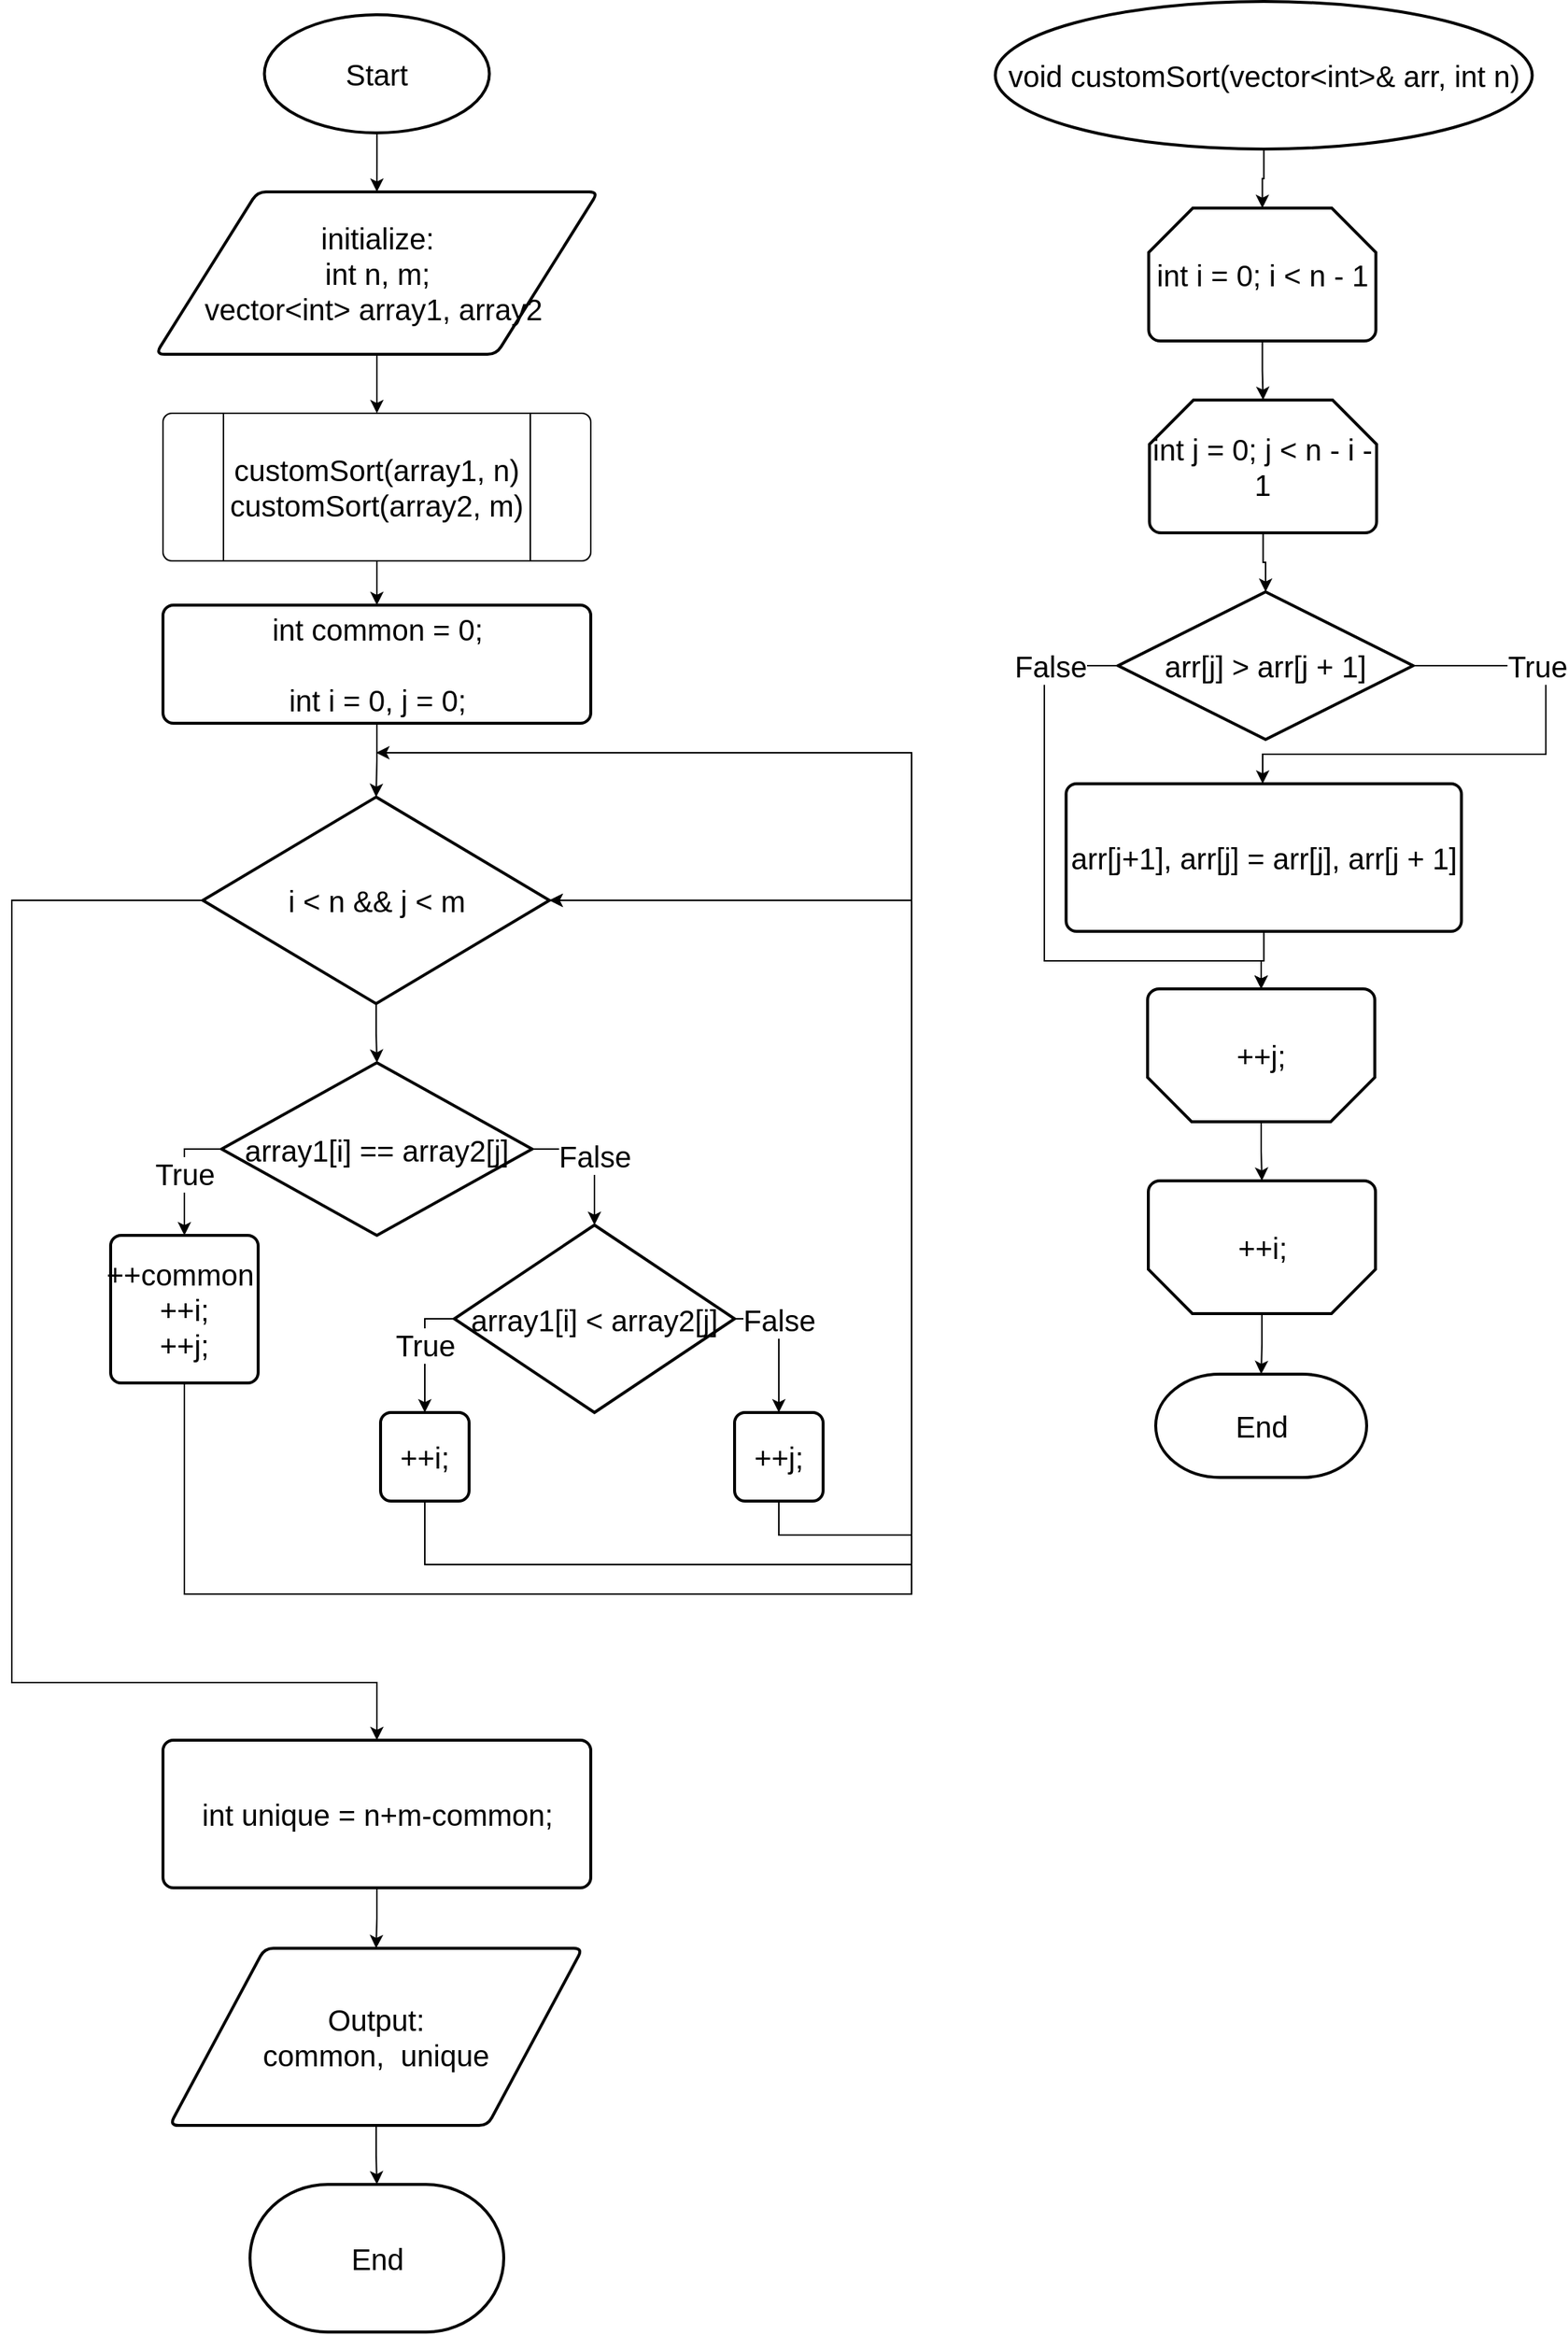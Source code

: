 <mxfile version="22.1.2" type="device">
  <diagram id="C5RBs43oDa-KdzZeNtuy" name="Page-1">
    <mxGraphModel dx="3317" dy="1595" grid="1" gridSize="10" guides="1" tooltips="1" connect="1" arrows="1" fold="1" page="1" pageScale="1" pageWidth="827" pageHeight="1169" math="0" shadow="0">
      <root>
        <mxCell id="WIyWlLk6GJQsqaUBKTNV-0" />
        <mxCell id="WIyWlLk6GJQsqaUBKTNV-1" parent="WIyWlLk6GJQsqaUBKTNV-0" />
        <mxCell id="Jgumxjj7cZuFLw9JBGDY-2" value="" style="edgeStyle=orthogonalEdgeStyle;rounded=0;orthogonalLoop=1;jettySize=auto;html=1;fontSize=20;" edge="1" parent="WIyWlLk6GJQsqaUBKTNV-1" source="Jgumxjj7cZuFLw9JBGDY-0" target="Jgumxjj7cZuFLw9JBGDY-1">
          <mxGeometry relative="1" as="geometry" />
        </mxCell>
        <mxCell id="Jgumxjj7cZuFLw9JBGDY-0" value="Start" style="strokeWidth=2;html=1;shape=mxgraph.flowchart.start_1;whiteSpace=wrap;fontSize=20;" vertex="1" parent="WIyWlLk6GJQsqaUBKTNV-1">
          <mxGeometry x="-548.75" y="19" width="152.5" height="80" as="geometry" />
        </mxCell>
        <mxCell id="Jgumxjj7cZuFLw9JBGDY-4" value="" style="edgeStyle=orthogonalEdgeStyle;rounded=0;orthogonalLoop=1;jettySize=auto;html=1;fontSize=20;" edge="1" parent="WIyWlLk6GJQsqaUBKTNV-1" source="Jgumxjj7cZuFLw9JBGDY-1" target="Jgumxjj7cZuFLw9JBGDY-3">
          <mxGeometry relative="1" as="geometry" />
        </mxCell>
        <mxCell id="Jgumxjj7cZuFLw9JBGDY-1" value="initialize:&lt;br style=&quot;font-size: 20px;&quot;&gt;int n, m;&lt;br style=&quot;font-size: 20px;&quot;&gt;vector&amp;lt;int&amp;gt; array1, array2&amp;nbsp;" style="shape=parallelogram;html=1;strokeWidth=2;perimeter=parallelogramPerimeter;whiteSpace=wrap;rounded=1;arcSize=12;size=0.23;fontSize=20;" vertex="1" parent="WIyWlLk6GJQsqaUBKTNV-1">
          <mxGeometry x="-622.5" y="139" width="300" height="110" as="geometry" />
        </mxCell>
        <mxCell id="Jgumxjj7cZuFLw9JBGDY-6" value="" style="edgeStyle=orthogonalEdgeStyle;rounded=0;orthogonalLoop=1;jettySize=auto;html=1;fontSize=20;" edge="1" parent="WIyWlLk6GJQsqaUBKTNV-1" source="Jgumxjj7cZuFLw9JBGDY-3" target="Jgumxjj7cZuFLw9JBGDY-5">
          <mxGeometry relative="1" as="geometry" />
        </mxCell>
        <mxCell id="Jgumxjj7cZuFLw9JBGDY-3" value="customSort(array1, n)&#xa;customSort(array2, m)" style="verticalLabelPosition=middle;verticalAlign=middle;html=1;shape=process;whiteSpace=wrap;rounded=1;size=0.14;arcSize=6;labelPosition=center;align=center;fontSize=20;" vertex="1" parent="WIyWlLk6GJQsqaUBKTNV-1">
          <mxGeometry x="-617.5" y="289" width="290" height="100" as="geometry" />
        </mxCell>
        <mxCell id="Jgumxjj7cZuFLw9JBGDY-19" value="" style="edgeStyle=orthogonalEdgeStyle;rounded=0;orthogonalLoop=1;jettySize=auto;html=1;fontSize=20;" edge="1" parent="WIyWlLk6GJQsqaUBKTNV-1" source="Jgumxjj7cZuFLw9JBGDY-5" target="Jgumxjj7cZuFLw9JBGDY-15">
          <mxGeometry relative="1" as="geometry" />
        </mxCell>
        <mxCell id="Jgumxjj7cZuFLw9JBGDY-5" value="&lt;div style=&quot;font-size: 20px;&quot;&gt;int common = 0;&lt;br style=&quot;font-size: 20px;&quot;&gt;&lt;br style=&quot;font-size: 20px;&quot;&gt;&lt;/div&gt;&lt;div style=&quot;font-size: 20px;&quot;&gt;int i = 0, j = 0;&lt;/div&gt;" style="rounded=1;whiteSpace=wrap;html=1;absoluteArcSize=1;arcSize=14;strokeWidth=2;fontSize=20;" vertex="1" parent="WIyWlLk6GJQsqaUBKTNV-1">
          <mxGeometry x="-617.5" y="419" width="290" height="80" as="geometry" />
        </mxCell>
        <mxCell id="Jgumxjj7cZuFLw9JBGDY-21" value="" style="edgeStyle=orthogonalEdgeStyle;rounded=0;orthogonalLoop=1;jettySize=auto;html=1;fontSize=20;" edge="1" parent="WIyWlLk6GJQsqaUBKTNV-1" source="Jgumxjj7cZuFLw9JBGDY-15" target="Jgumxjj7cZuFLw9JBGDY-20">
          <mxGeometry relative="1" as="geometry" />
        </mxCell>
        <mxCell id="Jgumxjj7cZuFLw9JBGDY-40" style="edgeStyle=orthogonalEdgeStyle;rounded=0;orthogonalLoop=1;jettySize=auto;html=1;exitX=0;exitY=0.5;exitDx=0;exitDy=0;exitPerimeter=0;entryX=0.5;entryY=0;entryDx=0;entryDy=0;fontSize=20;" edge="1" parent="WIyWlLk6GJQsqaUBKTNV-1" source="Jgumxjj7cZuFLw9JBGDY-15" target="Jgumxjj7cZuFLw9JBGDY-36">
          <mxGeometry relative="1" as="geometry">
            <Array as="points">
              <mxPoint x="-720" y="619" />
              <mxPoint x="-720" y="1149" />
              <mxPoint x="-473" y="1149" />
            </Array>
          </mxGeometry>
        </mxCell>
        <mxCell id="Jgumxjj7cZuFLw9JBGDY-15" value="i &amp;lt; n &amp;amp;&amp;amp; j &amp;lt; m" style="strokeWidth=2;html=1;shape=mxgraph.flowchart.decision;whiteSpace=wrap;fontSize=20;" vertex="1" parent="WIyWlLk6GJQsqaUBKTNV-1">
          <mxGeometry x="-590.5" y="549" width="235" height="140" as="geometry" />
        </mxCell>
        <mxCell id="Jgumxjj7cZuFLw9JBGDY-24" value="True" style="edgeStyle=orthogonalEdgeStyle;rounded=0;orthogonalLoop=1;jettySize=auto;html=1;exitX=0;exitY=0.5;exitDx=0;exitDy=0;exitPerimeter=0;entryX=0.5;entryY=0;entryDx=0;entryDy=0;fontSize=20;" edge="1" parent="WIyWlLk6GJQsqaUBKTNV-1" source="Jgumxjj7cZuFLw9JBGDY-20" target="Jgumxjj7cZuFLw9JBGDY-22">
          <mxGeometry relative="1" as="geometry" />
        </mxCell>
        <mxCell id="Jgumxjj7cZuFLw9JBGDY-20" value="array1[i] == array2[j]" style="strokeWidth=2;html=1;shape=mxgraph.flowchart.decision;whiteSpace=wrap;fontSize=20;" vertex="1" parent="WIyWlLk6GJQsqaUBKTNV-1">
          <mxGeometry x="-577.75" y="729" width="210.5" height="117" as="geometry" />
        </mxCell>
        <mxCell id="Jgumxjj7cZuFLw9JBGDY-22" value="&lt;div style=&quot;font-size: 20px;&quot;&gt;++common;&lt;/div&gt;&lt;div style=&quot;font-size: 20px;&quot;&gt;++i;&lt;/div&gt;&lt;div style=&quot;font-size: 20px;&quot;&gt;++j;&lt;/div&gt;" style="rounded=1;whiteSpace=wrap;html=1;absoluteArcSize=1;arcSize=14;strokeWidth=2;fontSize=20;" vertex="1" parent="WIyWlLk6GJQsqaUBKTNV-1">
          <mxGeometry x="-653" y="846" width="100" height="100" as="geometry" />
        </mxCell>
        <mxCell id="Jgumxjj7cZuFLw9JBGDY-25" value="True" style="edgeStyle=orthogonalEdgeStyle;rounded=0;orthogonalLoop=1;jettySize=auto;html=1;exitX=0;exitY=0.5;exitDx=0;exitDy=0;exitPerimeter=0;entryX=0.5;entryY=0;entryDx=0;entryDy=0;fontSize=20;" edge="1" parent="WIyWlLk6GJQsqaUBKTNV-1" source="Jgumxjj7cZuFLw9JBGDY-26" target="Jgumxjj7cZuFLw9JBGDY-27">
          <mxGeometry x="-0.091" relative="1" as="geometry">
            <mxPoint y="-1" as="offset" />
          </mxGeometry>
        </mxCell>
        <mxCell id="Jgumxjj7cZuFLw9JBGDY-32" value="False" style="edgeStyle=orthogonalEdgeStyle;rounded=0;orthogonalLoop=1;jettySize=auto;html=1;exitX=1;exitY=0.5;exitDx=0;exitDy=0;exitPerimeter=0;entryX=0.5;entryY=0;entryDx=0;entryDy=0;fontSize=20;" edge="1" parent="WIyWlLk6GJQsqaUBKTNV-1" source="Jgumxjj7cZuFLw9JBGDY-26" target="Jgumxjj7cZuFLw9JBGDY-31">
          <mxGeometry x="-0.333" relative="1" as="geometry">
            <mxPoint y="-1" as="offset" />
          </mxGeometry>
        </mxCell>
        <mxCell id="Jgumxjj7cZuFLw9JBGDY-26" value="array1[i] &amp;lt; array2[j]" style="strokeWidth=2;html=1;shape=mxgraph.flowchart.decision;whiteSpace=wrap;fontSize=20;" vertex="1" parent="WIyWlLk6GJQsqaUBKTNV-1">
          <mxGeometry x="-420" y="839" width="190" height="127" as="geometry" />
        </mxCell>
        <mxCell id="Jgumxjj7cZuFLw9JBGDY-27" value="&lt;div style=&quot;font-size: 20px;&quot;&gt;&lt;span style=&quot;background-color: initial; font-size: 20px;&quot;&gt;++i;&lt;/span&gt;&lt;br style=&quot;font-size: 20px;&quot;&gt;&lt;/div&gt;" style="rounded=1;whiteSpace=wrap;html=1;absoluteArcSize=1;arcSize=14;strokeWidth=2;fontSize=20;" vertex="1" parent="WIyWlLk6GJQsqaUBKTNV-1">
          <mxGeometry x="-470" y="966" width="60" height="60" as="geometry" />
        </mxCell>
        <mxCell id="Jgumxjj7cZuFLw9JBGDY-28" value="False" style="edgeStyle=orthogonalEdgeStyle;rounded=0;orthogonalLoop=1;jettySize=auto;html=1;exitX=1;exitY=0.5;exitDx=0;exitDy=0;exitPerimeter=0;entryX=0.5;entryY=0;entryDx=0;entryDy=0;entryPerimeter=0;fontSize=20;" edge="1" parent="WIyWlLk6GJQsqaUBKTNV-1" source="Jgumxjj7cZuFLw9JBGDY-20" target="Jgumxjj7cZuFLw9JBGDY-26">
          <mxGeometry relative="1" as="geometry" />
        </mxCell>
        <mxCell id="Jgumxjj7cZuFLw9JBGDY-31" value="&lt;div style=&quot;font-size: 20px;&quot;&gt;&lt;span style=&quot;background-color: initial; font-size: 20px;&quot;&gt;++j;&lt;/span&gt;&lt;br style=&quot;font-size: 20px;&quot;&gt;&lt;/div&gt;" style="rounded=1;whiteSpace=wrap;html=1;absoluteArcSize=1;arcSize=14;strokeWidth=2;fontSize=20;" vertex="1" parent="WIyWlLk6GJQsqaUBKTNV-1">
          <mxGeometry x="-230" y="966" width="60" height="60" as="geometry" />
        </mxCell>
        <mxCell id="Jgumxjj7cZuFLw9JBGDY-33" style="edgeStyle=orthogonalEdgeStyle;rounded=0;orthogonalLoop=1;jettySize=auto;html=1;entryX=1;entryY=0.5;entryDx=0;entryDy=0;entryPerimeter=0;fontSize=20;" edge="1" parent="WIyWlLk6GJQsqaUBKTNV-1" source="Jgumxjj7cZuFLw9JBGDY-22" target="Jgumxjj7cZuFLw9JBGDY-15">
          <mxGeometry relative="1" as="geometry">
            <Array as="points">
              <mxPoint x="-603" y="1089" />
              <mxPoint x="-110" y="1089" />
              <mxPoint x="-110" y="619" />
            </Array>
          </mxGeometry>
        </mxCell>
        <mxCell id="Jgumxjj7cZuFLw9JBGDY-34" style="edgeStyle=orthogonalEdgeStyle;rounded=0;orthogonalLoop=1;jettySize=auto;html=1;exitX=0.5;exitY=1;exitDx=0;exitDy=0;entryX=1;entryY=0.5;entryDx=0;entryDy=0;entryPerimeter=0;fontSize=20;" edge="1" parent="WIyWlLk6GJQsqaUBKTNV-1" source="Jgumxjj7cZuFLw9JBGDY-27" target="Jgumxjj7cZuFLw9JBGDY-15">
          <mxGeometry relative="1" as="geometry">
            <Array as="points">
              <mxPoint x="-440" y="1069" />
              <mxPoint x="-110" y="1069" />
              <mxPoint x="-110" y="619" />
            </Array>
          </mxGeometry>
        </mxCell>
        <mxCell id="Jgumxjj7cZuFLw9JBGDY-35" style="edgeStyle=orthogonalEdgeStyle;rounded=0;orthogonalLoop=1;jettySize=auto;html=1;exitX=0.5;exitY=1;exitDx=0;exitDy=0;fontSize=20;" edge="1" parent="WIyWlLk6GJQsqaUBKTNV-1" source="Jgumxjj7cZuFLw9JBGDY-31">
          <mxGeometry relative="1" as="geometry">
            <mxPoint x="-473" y="519" as="targetPoint" />
            <Array as="points">
              <mxPoint x="-200" y="1049" />
              <mxPoint x="-110" y="1049" />
              <mxPoint x="-110" y="519" />
            </Array>
          </mxGeometry>
        </mxCell>
        <mxCell id="Jgumxjj7cZuFLw9JBGDY-42" value="" style="edgeStyle=orthogonalEdgeStyle;rounded=0;orthogonalLoop=1;jettySize=auto;html=1;fontSize=20;" edge="1" parent="WIyWlLk6GJQsqaUBKTNV-1" source="Jgumxjj7cZuFLw9JBGDY-36" target="Jgumxjj7cZuFLw9JBGDY-39">
          <mxGeometry relative="1" as="geometry" />
        </mxCell>
        <mxCell id="Jgumxjj7cZuFLw9JBGDY-36" value="int unique = n+m-common;" style="rounded=1;whiteSpace=wrap;html=1;absoluteArcSize=1;arcSize=14;strokeWidth=2;fontSize=20;" vertex="1" parent="WIyWlLk6GJQsqaUBKTNV-1">
          <mxGeometry x="-617.5" y="1188" width="290" height="100" as="geometry" />
        </mxCell>
        <mxCell id="Jgumxjj7cZuFLw9JBGDY-47" value="" style="edgeStyle=orthogonalEdgeStyle;rounded=0;orthogonalLoop=1;jettySize=auto;html=1;fontSize=20;" edge="1" parent="WIyWlLk6GJQsqaUBKTNV-1" source="Jgumxjj7cZuFLw9JBGDY-39" target="Jgumxjj7cZuFLw9JBGDY-46">
          <mxGeometry relative="1" as="geometry" />
        </mxCell>
        <mxCell id="Jgumxjj7cZuFLw9JBGDY-39" value="Output:&lt;br style=&quot;font-size: 20px;&quot;&gt;common,&amp;nbsp;&amp;nbsp;unique" style="shape=parallelogram;html=1;strokeWidth=2;perimeter=parallelogramPerimeter;whiteSpace=wrap;rounded=1;arcSize=12;size=0.23;fontSize=20;" vertex="1" parent="WIyWlLk6GJQsqaUBKTNV-1">
          <mxGeometry x="-613" y="1329" width="280" height="120" as="geometry" />
        </mxCell>
        <mxCell id="Jgumxjj7cZuFLw9JBGDY-46" value="End" style="strokeWidth=2;html=1;shape=mxgraph.flowchart.terminator;whiteSpace=wrap;fontSize=20;" vertex="1" parent="WIyWlLk6GJQsqaUBKTNV-1">
          <mxGeometry x="-558.5" y="1489" width="172" height="100" as="geometry" />
        </mxCell>
        <mxCell id="Jgumxjj7cZuFLw9JBGDY-54" value="" style="edgeStyle=orthogonalEdgeStyle;rounded=0;orthogonalLoop=1;jettySize=auto;html=1;fontSize=20;" edge="1" parent="WIyWlLk6GJQsqaUBKTNV-1" source="Jgumxjj7cZuFLw9JBGDY-48" target="Jgumxjj7cZuFLw9JBGDY-50">
          <mxGeometry relative="1" as="geometry" />
        </mxCell>
        <mxCell id="Jgumxjj7cZuFLw9JBGDY-48" value="void customSort(vector&amp;lt;int&amp;gt;&amp;amp; arr, int n)" style="strokeWidth=2;html=1;shape=mxgraph.flowchart.start_1;whiteSpace=wrap;fontSize=20;" vertex="1" parent="WIyWlLk6GJQsqaUBKTNV-1">
          <mxGeometry x="-53.25" y="10" width="364" height="100" as="geometry" />
        </mxCell>
        <mxCell id="Jgumxjj7cZuFLw9JBGDY-59" value="" style="edgeStyle=orthogonalEdgeStyle;rounded=0;orthogonalLoop=1;jettySize=auto;html=1;fontSize=20;" edge="1" parent="WIyWlLk6GJQsqaUBKTNV-1" source="Jgumxjj7cZuFLw9JBGDY-50" target="Jgumxjj7cZuFLw9JBGDY-57">
          <mxGeometry relative="1" as="geometry" />
        </mxCell>
        <mxCell id="Jgumxjj7cZuFLw9JBGDY-50" value="int i = 0;&amp;nbsp;i &amp;lt; n - 1" style="strokeWidth=2;html=1;shape=mxgraph.flowchart.loop_limit;whiteSpace=wrap;fontSize=20;" vertex="1" parent="WIyWlLk6GJQsqaUBKTNV-1">
          <mxGeometry x="50.75" y="150" width="154" height="90" as="geometry" />
        </mxCell>
        <mxCell id="Jgumxjj7cZuFLw9JBGDY-65" value="" style="edgeStyle=orthogonalEdgeStyle;rounded=0;orthogonalLoop=1;jettySize=auto;html=1;fontSize=20;" edge="1" parent="WIyWlLk6GJQsqaUBKTNV-1" source="Jgumxjj7cZuFLw9JBGDY-57" target="Jgumxjj7cZuFLw9JBGDY-64">
          <mxGeometry relative="1" as="geometry" />
        </mxCell>
        <mxCell id="Jgumxjj7cZuFLw9JBGDY-57" value="int j = 0;&amp;nbsp;j &amp;lt; n - i - 1" style="strokeWidth=2;html=1;shape=mxgraph.flowchart.loop_limit;whiteSpace=wrap;fontSize=20;" vertex="1" parent="WIyWlLk6GJQsqaUBKTNV-1">
          <mxGeometry x="51.25" y="280" width="154" height="90" as="geometry" />
        </mxCell>
        <mxCell id="Jgumxjj7cZuFLw9JBGDY-63" value="" style="edgeStyle=orthogonalEdgeStyle;rounded=0;orthogonalLoop=1;jettySize=auto;html=1;fontSize=20;" edge="1" parent="WIyWlLk6GJQsqaUBKTNV-1" source="Jgumxjj7cZuFLw9JBGDY-61" target="Jgumxjj7cZuFLw9JBGDY-62">
          <mxGeometry relative="1" as="geometry" />
        </mxCell>
        <mxCell id="Jgumxjj7cZuFLw9JBGDY-61" value="++j;" style="strokeWidth=2;html=1;shape=mxgraph.flowchart.loop_limit;whiteSpace=wrap;direction=west;fontSize=20;" vertex="1" parent="WIyWlLk6GJQsqaUBKTNV-1">
          <mxGeometry x="50" y="679" width="154" height="90" as="geometry" />
        </mxCell>
        <mxCell id="Jgumxjj7cZuFLw9JBGDY-67" value="" style="edgeStyle=orthogonalEdgeStyle;rounded=0;orthogonalLoop=1;jettySize=auto;html=1;fontSize=20;" edge="1" parent="WIyWlLk6GJQsqaUBKTNV-1" source="Jgumxjj7cZuFLw9JBGDY-62" target="Jgumxjj7cZuFLw9JBGDY-66">
          <mxGeometry relative="1" as="geometry" />
        </mxCell>
        <mxCell id="Jgumxjj7cZuFLw9JBGDY-62" value="++i;" style="strokeWidth=2;html=1;shape=mxgraph.flowchart.loop_limit;whiteSpace=wrap;direction=west;fontSize=20;" vertex="1" parent="WIyWlLk6GJQsqaUBKTNV-1">
          <mxGeometry x="50.5" y="809" width="154" height="90" as="geometry" />
        </mxCell>
        <mxCell id="Jgumxjj7cZuFLw9JBGDY-69" value="True" style="edgeStyle=orthogonalEdgeStyle;rounded=0;orthogonalLoop=1;jettySize=auto;html=1;exitX=1;exitY=0.5;exitDx=0;exitDy=0;exitPerimeter=0;entryX=0.5;entryY=0;entryDx=0;entryDy=0;fontSize=20;" edge="1" parent="WIyWlLk6GJQsqaUBKTNV-1" source="Jgumxjj7cZuFLw9JBGDY-64" target="Jgumxjj7cZuFLw9JBGDY-68">
          <mxGeometry x="-0.537" relative="1" as="geometry">
            <Array as="points">
              <mxPoint x="320" y="460" />
              <mxPoint x="320" y="520" />
              <mxPoint x="128" y="520" />
              <mxPoint x="128" y="540" />
            </Array>
            <mxPoint as="offset" />
          </mxGeometry>
        </mxCell>
        <mxCell id="Jgumxjj7cZuFLw9JBGDY-64" value="arr[j] &amp;gt; arr[j + 1]" style="strokeWidth=2;html=1;shape=mxgraph.flowchart.decision;whiteSpace=wrap;fontSize=20;" vertex="1" parent="WIyWlLk6GJQsqaUBKTNV-1">
          <mxGeometry x="30" y="410" width="200" height="100" as="geometry" />
        </mxCell>
        <mxCell id="Jgumxjj7cZuFLw9JBGDY-66" value="End" style="strokeWidth=2;html=1;shape=mxgraph.flowchart.terminator;whiteSpace=wrap;fontSize=20;" vertex="1" parent="WIyWlLk6GJQsqaUBKTNV-1">
          <mxGeometry x="55.5" y="940" width="143" height="70" as="geometry" />
        </mxCell>
        <mxCell id="Jgumxjj7cZuFLw9JBGDY-70" value="" style="edgeStyle=orthogonalEdgeStyle;rounded=0;orthogonalLoop=1;jettySize=auto;html=1;fontSize=20;" edge="1" parent="WIyWlLk6GJQsqaUBKTNV-1" source="Jgumxjj7cZuFLw9JBGDY-68" target="Jgumxjj7cZuFLw9JBGDY-61">
          <mxGeometry relative="1" as="geometry" />
        </mxCell>
        <mxCell id="Jgumxjj7cZuFLw9JBGDY-68" value="arr[j+1], arr[j] = arr[j], arr[j + 1]" style="rounded=1;whiteSpace=wrap;html=1;absoluteArcSize=1;arcSize=14;strokeWidth=2;fontSize=20;" vertex="1" parent="WIyWlLk6GJQsqaUBKTNV-1">
          <mxGeometry x="-5.25" y="540" width="268" height="100" as="geometry" />
        </mxCell>
        <mxCell id="Jgumxjj7cZuFLw9JBGDY-71" value="False" style="edgeStyle=orthogonalEdgeStyle;rounded=0;orthogonalLoop=1;jettySize=auto;html=1;exitX=0;exitY=0.5;exitDx=0;exitDy=0;exitPerimeter=0;entryX=0.5;entryY=1;entryDx=0;entryDy=0;entryPerimeter=0;fontSize=20;" edge="1" parent="WIyWlLk6GJQsqaUBKTNV-1" source="Jgumxjj7cZuFLw9JBGDY-64" target="Jgumxjj7cZuFLw9JBGDY-61">
          <mxGeometry x="-0.777" relative="1" as="geometry">
            <Array as="points">
              <mxPoint x="-20" y="460" />
              <mxPoint x="-20" y="660" />
              <mxPoint x="127" y="660" />
            </Array>
            <mxPoint as="offset" />
          </mxGeometry>
        </mxCell>
      </root>
    </mxGraphModel>
  </diagram>
</mxfile>
